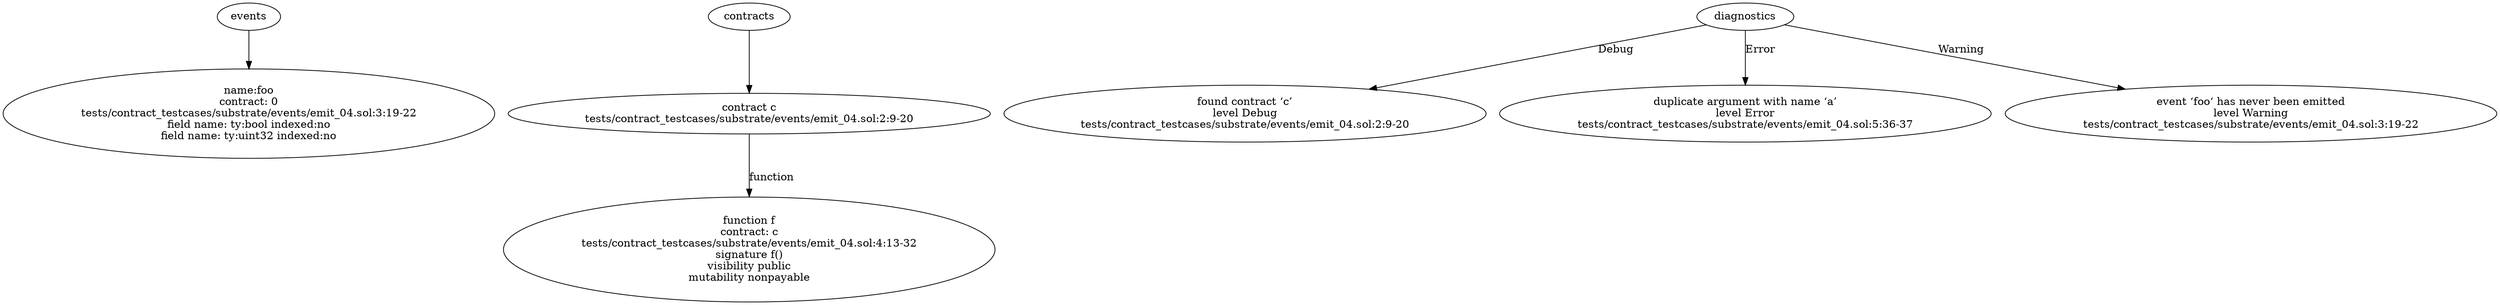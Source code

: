 strict digraph "tests/contract_testcases/substrate/events/emit_04.sol" {
	foo [label="name:foo\ncontract: 0\ntests/contract_testcases/substrate/events/emit_04.sol:3:19-22\nfield name: ty:bool indexed:no\nfield name: ty:uint32 indexed:no"]
	contract [label="contract c\ntests/contract_testcases/substrate/events/emit_04.sol:2:9-20"]
	f [label="function f\ncontract: c\ntests/contract_testcases/substrate/events/emit_04.sol:4:13-32\nsignature f()\nvisibility public\nmutability nonpayable"]
	diagnostic [label="found contract ‘c’\nlevel Debug\ntests/contract_testcases/substrate/events/emit_04.sol:2:9-20"]
	diagnostic_7 [label="duplicate argument with name ‘a’\nlevel Error\ntests/contract_testcases/substrate/events/emit_04.sol:5:36-37"]
	diagnostic_8 [label="event ‘foo‘ has never been emitted\nlevel Warning\ntests/contract_testcases/substrate/events/emit_04.sol:3:19-22"]
	events -> foo
	contracts -> contract
	contract -> f [label="function"]
	diagnostics -> diagnostic [label="Debug"]
	diagnostics -> diagnostic_7 [label="Error"]
	diagnostics -> diagnostic_8 [label="Warning"]
}
